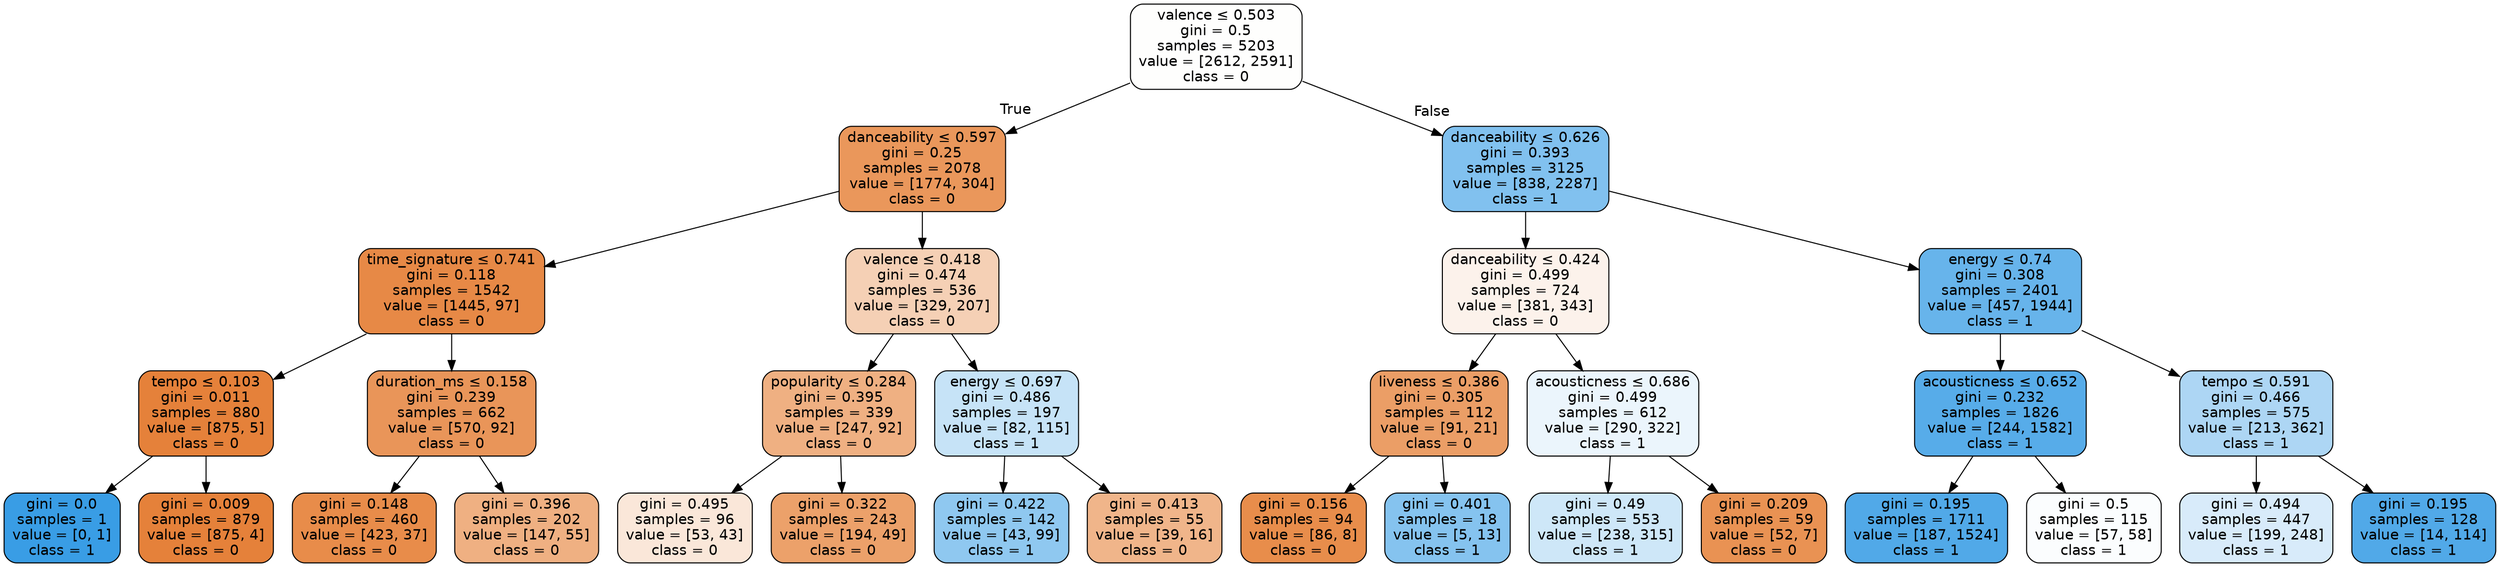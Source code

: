 digraph Tree {
node [shape=box, style="filled, rounded", color="black", fontname=helvetica] ;
edge [fontname=helvetica] ;
0 [label=<valence &le; 0.503<br/>gini = 0.5<br/>samples = 5203<br/>value = [2612, 2591]<br/>class = 0>, fillcolor="#e5813902"] ;
1 [label=<danceability &le; 0.597<br/>gini = 0.25<br/>samples = 2078<br/>value = [1774, 304]<br/>class = 0>, fillcolor="#e58139d3"] ;
0 -> 1 [labeldistance=2.5, labelangle=45, headlabel="True"] ;
2 [label=<time_signature &le; 0.741<br/>gini = 0.118<br/>samples = 1542<br/>value = [1445, 97]<br/>class = 0>, fillcolor="#e58139ee"] ;
1 -> 2 ;
3 [label=<tempo &le; 0.103<br/>gini = 0.011<br/>samples = 880<br/>value = [875, 5]<br/>class = 0>, fillcolor="#e58139fe"] ;
2 -> 3 ;
4 [label=<gini = 0.0<br/>samples = 1<br/>value = [0, 1]<br/>class = 1>, fillcolor="#399de5ff"] ;
3 -> 4 ;
5 [label=<gini = 0.009<br/>samples = 879<br/>value = [875, 4]<br/>class = 0>, fillcolor="#e58139fe"] ;
3 -> 5 ;
6 [label=<duration_ms &le; 0.158<br/>gini = 0.239<br/>samples = 662<br/>value = [570, 92]<br/>class = 0>, fillcolor="#e58139d6"] ;
2 -> 6 ;
7 [label=<gini = 0.148<br/>samples = 460<br/>value = [423, 37]<br/>class = 0>, fillcolor="#e58139e9"] ;
6 -> 7 ;
8 [label=<gini = 0.396<br/>samples = 202<br/>value = [147, 55]<br/>class = 0>, fillcolor="#e58139a0"] ;
6 -> 8 ;
9 [label=<valence &le; 0.418<br/>gini = 0.474<br/>samples = 536<br/>value = [329, 207]<br/>class = 0>, fillcolor="#e581395f"] ;
1 -> 9 ;
10 [label=<popularity &le; 0.284<br/>gini = 0.395<br/>samples = 339<br/>value = [247, 92]<br/>class = 0>, fillcolor="#e58139a0"] ;
9 -> 10 ;
11 [label=<gini = 0.495<br/>samples = 96<br/>value = [53, 43]<br/>class = 0>, fillcolor="#e5813930"] ;
10 -> 11 ;
12 [label=<gini = 0.322<br/>samples = 243<br/>value = [194, 49]<br/>class = 0>, fillcolor="#e58139bf"] ;
10 -> 12 ;
13 [label=<energy &le; 0.697<br/>gini = 0.486<br/>samples = 197<br/>value = [82, 115]<br/>class = 1>, fillcolor="#399de549"] ;
9 -> 13 ;
14 [label=<gini = 0.422<br/>samples = 142<br/>value = [43, 99]<br/>class = 1>, fillcolor="#399de590"] ;
13 -> 14 ;
15 [label=<gini = 0.413<br/>samples = 55<br/>value = [39, 16]<br/>class = 0>, fillcolor="#e5813996"] ;
13 -> 15 ;
16 [label=<danceability &le; 0.626<br/>gini = 0.393<br/>samples = 3125<br/>value = [838, 2287]<br/>class = 1>, fillcolor="#399de5a2"] ;
0 -> 16 [labeldistance=2.5, labelangle=-45, headlabel="False"] ;
17 [label=<danceability &le; 0.424<br/>gini = 0.499<br/>samples = 724<br/>value = [381, 343]<br/>class = 0>, fillcolor="#e5813919"] ;
16 -> 17 ;
18 [label=<liveness &le; 0.386<br/>gini = 0.305<br/>samples = 112<br/>value = [91, 21]<br/>class = 0>, fillcolor="#e58139c4"] ;
17 -> 18 ;
19 [label=<gini = 0.156<br/>samples = 94<br/>value = [86, 8]<br/>class = 0>, fillcolor="#e58139e7"] ;
18 -> 19 ;
20 [label=<gini = 0.401<br/>samples = 18<br/>value = [5, 13]<br/>class = 1>, fillcolor="#399de59d"] ;
18 -> 20 ;
21 [label=<acousticness &le; 0.686<br/>gini = 0.499<br/>samples = 612<br/>value = [290, 322]<br/>class = 1>, fillcolor="#399de519"] ;
17 -> 21 ;
22 [label=<gini = 0.49<br/>samples = 553<br/>value = [238, 315]<br/>class = 1>, fillcolor="#399de53e"] ;
21 -> 22 ;
23 [label=<gini = 0.209<br/>samples = 59<br/>value = [52, 7]<br/>class = 0>, fillcolor="#e58139dd"] ;
21 -> 23 ;
24 [label=<energy &le; 0.74<br/>gini = 0.308<br/>samples = 2401<br/>value = [457, 1944]<br/>class = 1>, fillcolor="#399de5c3"] ;
16 -> 24 ;
25 [label=<acousticness &le; 0.652<br/>gini = 0.232<br/>samples = 1826<br/>value = [244, 1582]<br/>class = 1>, fillcolor="#399de5d8"] ;
24 -> 25 ;
26 [label=<gini = 0.195<br/>samples = 1711<br/>value = [187, 1524]<br/>class = 1>, fillcolor="#399de5e0"] ;
25 -> 26 ;
27 [label=<gini = 0.5<br/>samples = 115<br/>value = [57, 58]<br/>class = 1>, fillcolor="#399de504"] ;
25 -> 27 ;
28 [label=<tempo &le; 0.591<br/>gini = 0.466<br/>samples = 575<br/>value = [213, 362]<br/>class = 1>, fillcolor="#399de569"] ;
24 -> 28 ;
29 [label=<gini = 0.494<br/>samples = 447<br/>value = [199, 248]<br/>class = 1>, fillcolor="#399de532"] ;
28 -> 29 ;
30 [label=<gini = 0.195<br/>samples = 128<br/>value = [14, 114]<br/>class = 1>, fillcolor="#399de5e0"] ;
28 -> 30 ;
}